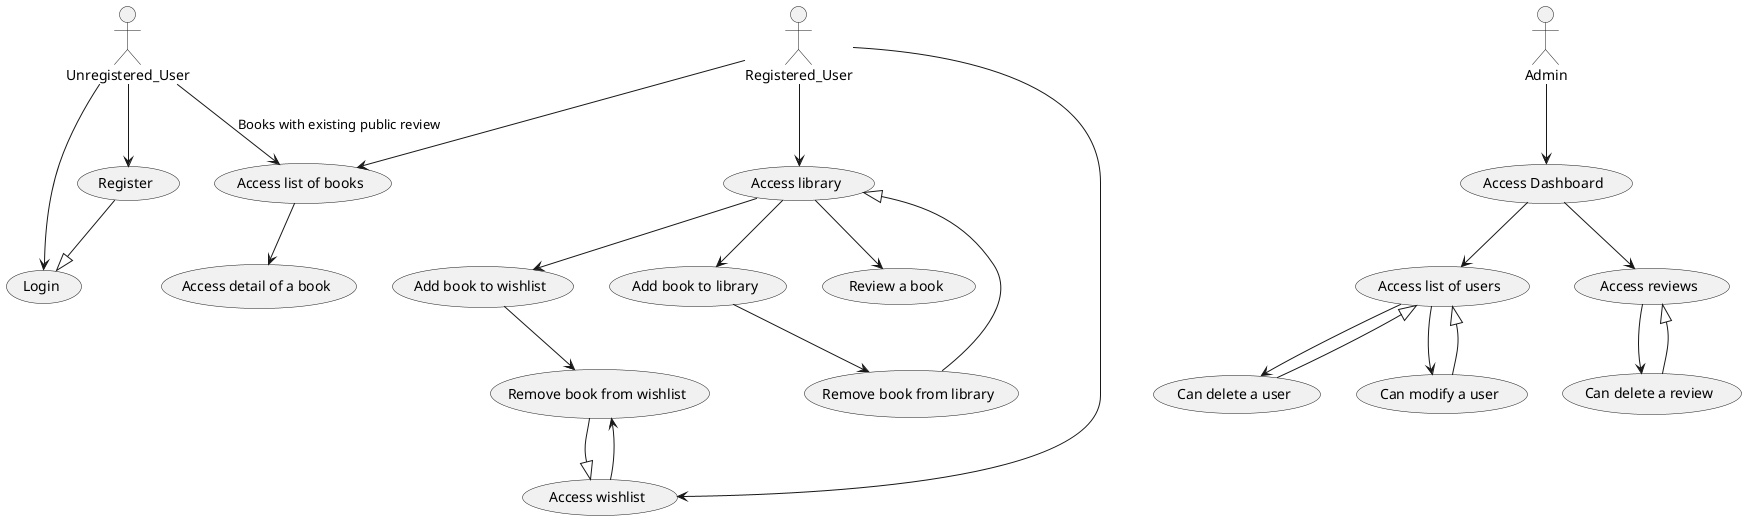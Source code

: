 @startuml Use Case of the application
    actor Unregistered_User
    actor Registered_User
    actor Admin

    Unregistered_User --> (Access list of books): Books with existing public review
    Unregistered_User --> (Register)
    (Register) --|> (Login)
    Unregistered_User --> (Login)
    Registered_User --> (Access list of books)
    Admin --> (Access Dashboard)
    (Access list of books) --> (Access detail of a book)
    Registered_User --> (Access library)
    Registered_User --> (Access wishlist)
    (Access library) --> (Add book to library)
    (Add book to library) --> (Remove book from library)
    (Remove book from library) --|> (Access library)
    (Access library) --> (Add book to wishlist)
    (Access wishlist) --> (Remove book from wishlist)
    (Add book to wishlist) --> (Remove book from wishlist)
    (Remove book from wishlist) --|> (Access wishlist)
    (Access library) --> (Review a book)
    (Access Dashboard) --> (Access list of users)
    (Access list of users) --> (Can delete a user)
    (Can delete a user) --|> (Access list of users)
    (Access list of users) --> (Can modify a user)
    (Can modify a user) --|> (Access list of users)
    (Access Dashboard) --> (Access reviews)
    (Access reviews) --> (Can delete a review)
    (Can delete a review) --|> (Access reviews)
@enduml
